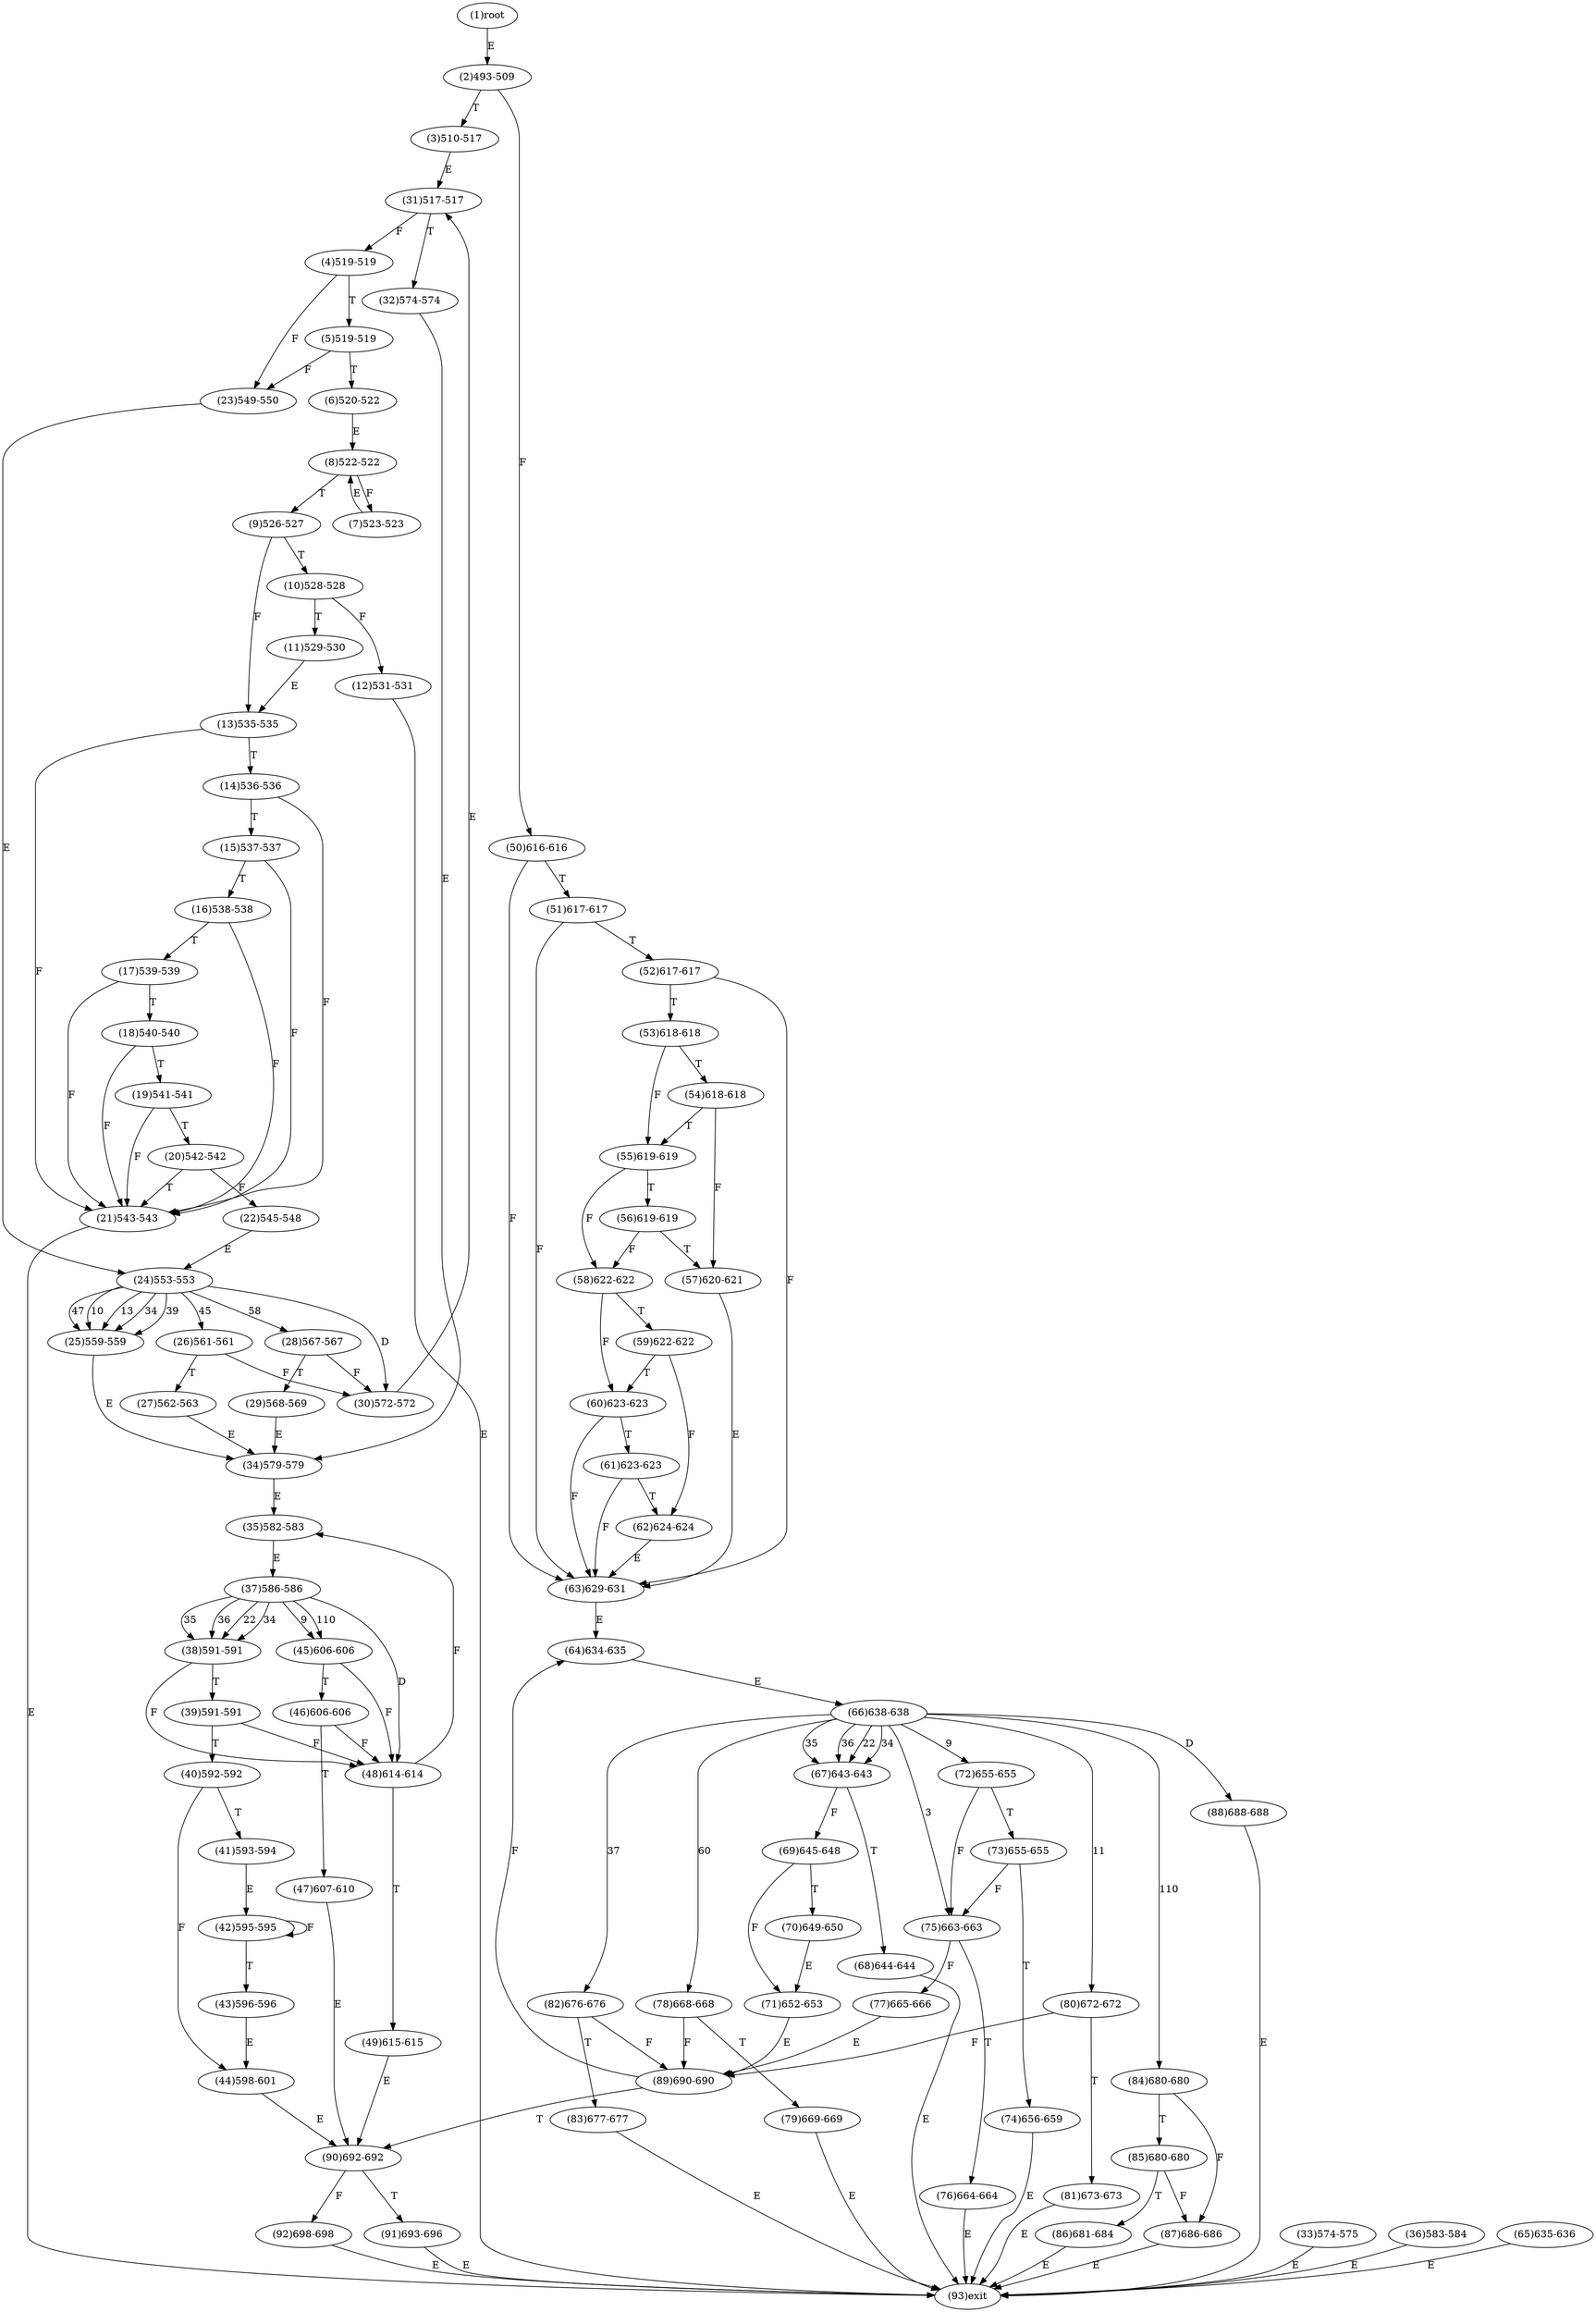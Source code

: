 digraph "" { 
1[ label="(1)root"];
2[ label="(2)493-509"];
3[ label="(3)510-517"];
4[ label="(4)519-519"];
5[ label="(5)519-519"];
6[ label="(6)520-522"];
7[ label="(7)523-523"];
8[ label="(8)522-522"];
9[ label="(9)526-527"];
10[ label="(10)528-528"];
11[ label="(11)529-530"];
12[ label="(12)531-531"];
13[ label="(13)535-535"];
14[ label="(14)536-536"];
15[ label="(15)537-537"];
17[ label="(17)539-539"];
16[ label="(16)538-538"];
19[ label="(19)541-541"];
18[ label="(18)540-540"];
21[ label="(21)543-543"];
20[ label="(20)542-542"];
23[ label="(23)549-550"];
22[ label="(22)545-548"];
25[ label="(25)559-559"];
24[ label="(24)553-553"];
27[ label="(27)562-563"];
26[ label="(26)561-561"];
29[ label="(29)568-569"];
28[ label="(28)567-567"];
31[ label="(31)517-517"];
30[ label="(30)572-572"];
34[ label="(34)579-579"];
35[ label="(35)582-583"];
32[ label="(32)574-574"];
33[ label="(33)574-575"];
38[ label="(38)591-591"];
39[ label="(39)591-591"];
36[ label="(36)583-584"];
37[ label="(37)586-586"];
42[ label="(42)595-595"];
43[ label="(43)596-596"];
40[ label="(40)592-592"];
41[ label="(41)593-594"];
46[ label="(46)606-606"];
47[ label="(47)607-610"];
44[ label="(44)598-601"];
45[ label="(45)606-606"];
51[ label="(51)617-617"];
50[ label="(50)616-616"];
49[ label="(49)615-615"];
48[ label="(48)614-614"];
55[ label="(55)619-619"];
54[ label="(54)618-618"];
53[ label="(53)618-618"];
52[ label="(52)617-617"];
59[ label="(59)622-622"];
58[ label="(58)622-622"];
57[ label="(57)620-621"];
56[ label="(56)619-619"];
63[ label="(63)629-631"];
62[ label="(62)624-624"];
61[ label="(61)623-623"];
60[ label="(60)623-623"];
68[ label="(68)644-644"];
69[ label="(69)645-648"];
70[ label="(70)649-650"];
71[ label="(71)652-653"];
64[ label="(64)634-635"];
65[ label="(65)635-636"];
66[ label="(66)638-638"];
67[ label="(67)643-643"];
76[ label="(76)664-664"];
77[ label="(77)665-666"];
78[ label="(78)668-668"];
79[ label="(79)669-669"];
72[ label="(72)655-655"];
73[ label="(73)655-655"];
74[ label="(74)656-659"];
75[ label="(75)663-663"];
85[ label="(85)680-680"];
84[ label="(84)680-680"];
87[ label="(87)686-686"];
86[ label="(86)681-684"];
81[ label="(81)673-673"];
80[ label="(80)672-672"];
83[ label="(83)677-677"];
82[ label="(82)676-676"];
93[ label="(93)exit"];
92[ label="(92)698-698"];
89[ label="(89)690-690"];
88[ label="(88)688-688"];
91[ label="(91)693-696"];
90[ label="(90)692-692"];
1->2[ label="E"];
2->50[ label="F"];
2->3[ label="T"];
3->31[ label="E"];
4->23[ label="F"];
4->5[ label="T"];
5->23[ label="F"];
5->6[ label="T"];
6->8[ label="E"];
7->8[ label="E"];
8->7[ label="F"];
8->9[ label="T"];
9->13[ label="F"];
9->10[ label="T"];
10->12[ label="F"];
10->11[ label="T"];
11->13[ label="E"];
12->93[ label="E"];
13->21[ label="F"];
13->14[ label="T"];
14->21[ label="F"];
14->15[ label="T"];
15->21[ label="F"];
15->16[ label="T"];
16->21[ label="F"];
16->17[ label="T"];
17->21[ label="F"];
17->18[ label="T"];
18->21[ label="F"];
18->19[ label="T"];
19->21[ label="F"];
19->20[ label="T"];
20->22[ label="F"];
20->21[ label="T"];
21->93[ label="E"];
22->24[ label="E"];
23->24[ label="E"];
24->25[ label="10"];
24->25[ label="13"];
24->25[ label="34"];
24->25[ label="39"];
24->26[ label="45"];
24->25[ label="47"];
24->28[ label="58"];
24->30[ label="D"];
25->34[ label="E"];
26->30[ label="F"];
26->27[ label="T"];
27->34[ label="E"];
28->30[ label="F"];
28->29[ label="T"];
29->34[ label="E"];
30->31[ label="E"];
31->4[ label="F"];
31->32[ label="T"];
32->34[ label="E"];
33->93[ label="E"];
34->35[ label="E"];
35->37[ label="E"];
36->93[ label="E"];
37->45[ label="9"];
37->38[ label="22"];
37->38[ label="34"];
37->38[ label="35"];
37->38[ label="36"];
37->45[ label="110"];
37->48[ label="D"];
38->48[ label="F"];
38->39[ label="T"];
39->48[ label="F"];
39->40[ label="T"];
40->44[ label="F"];
40->41[ label="T"];
41->42[ label="E"];
42->42[ label="F"];
42->43[ label="T"];
43->44[ label="E"];
44->90[ label="E"];
45->48[ label="F"];
45->46[ label="T"];
46->48[ label="F"];
46->47[ label="T"];
47->90[ label="E"];
48->35[ label="F"];
48->49[ label="T"];
49->90[ label="E"];
50->63[ label="F"];
50->51[ label="T"];
51->63[ label="F"];
51->52[ label="T"];
52->63[ label="F"];
52->53[ label="T"];
53->55[ label="F"];
53->54[ label="T"];
54->57[ label="F"];
54->55[ label="T"];
55->58[ label="F"];
55->56[ label="T"];
56->58[ label="F"];
56->57[ label="T"];
57->63[ label="E"];
58->60[ label="F"];
58->59[ label="T"];
59->62[ label="F"];
59->60[ label="T"];
60->63[ label="F"];
60->61[ label="T"];
61->63[ label="F"];
61->62[ label="T"];
62->63[ label="E"];
63->64[ label="E"];
64->66[ label="E"];
65->93[ label="E"];
66->75[ label="3"];
66->72[ label="9"];
66->80[ label="11"];
66->67[ label="22"];
66->67[ label="34"];
66->67[ label="35"];
66->67[ label="36"];
66->82[ label="37"];
66->78[ label="60"];
66->84[ label="110"];
66->88[ label="D"];
67->69[ label="F"];
67->68[ label="T"];
68->93[ label="E"];
69->71[ label="F"];
69->70[ label="T"];
70->71[ label="E"];
71->89[ label="E"];
72->75[ label="F"];
72->73[ label="T"];
73->75[ label="F"];
73->74[ label="T"];
74->93[ label="E"];
75->77[ label="F"];
75->76[ label="T"];
76->93[ label="E"];
77->89[ label="E"];
78->89[ label="F"];
78->79[ label="T"];
79->93[ label="E"];
80->89[ label="F"];
80->81[ label="T"];
81->93[ label="E"];
82->89[ label="F"];
82->83[ label="T"];
83->93[ label="E"];
84->87[ label="F"];
84->85[ label="T"];
85->87[ label="F"];
85->86[ label="T"];
86->93[ label="E"];
87->93[ label="E"];
88->93[ label="E"];
89->64[ label="F"];
89->90[ label="T"];
90->92[ label="F"];
90->91[ label="T"];
91->93[ label="E"];
92->93[ label="E"];
}